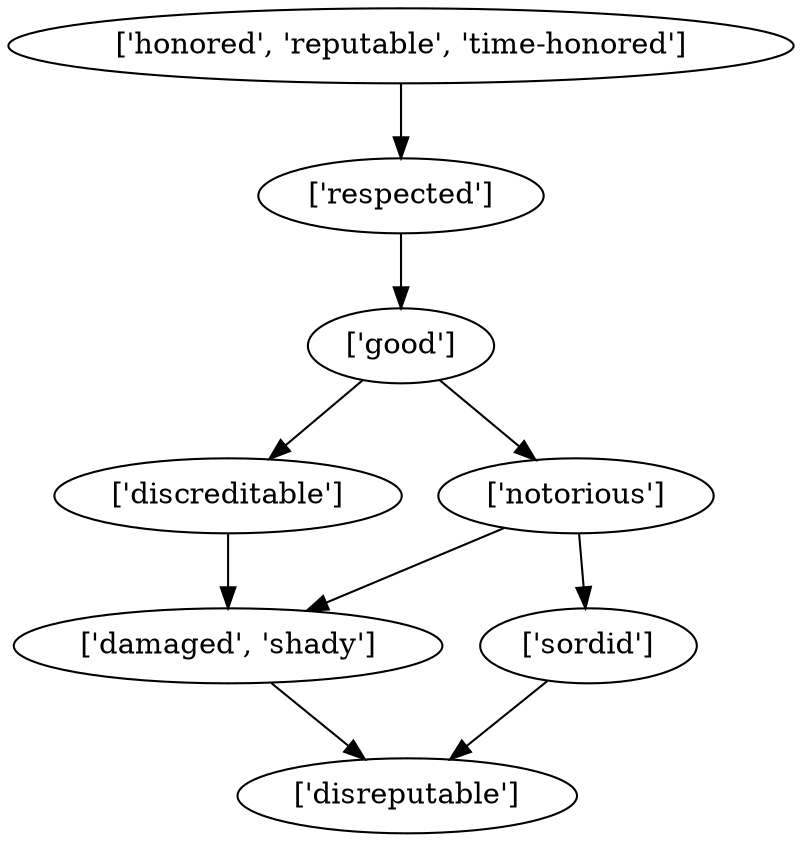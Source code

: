 strict digraph  {
	"['damaged', 'shady']" -> "['disreputable']";
	"['good']" -> "['notorious']";
	"['good']" -> "['discreditable']";
	"['notorious']" -> "['damaged', 'shady']";
	"['notorious']" -> "['sordid']";
	"['discreditable']" -> "['damaged', 'shady']";
	"['respected']" -> "['good']";
	"['sordid']" -> "['disreputable']";
	"['honored', 'reputable', 'time-honored']" -> "['respected']";
}
